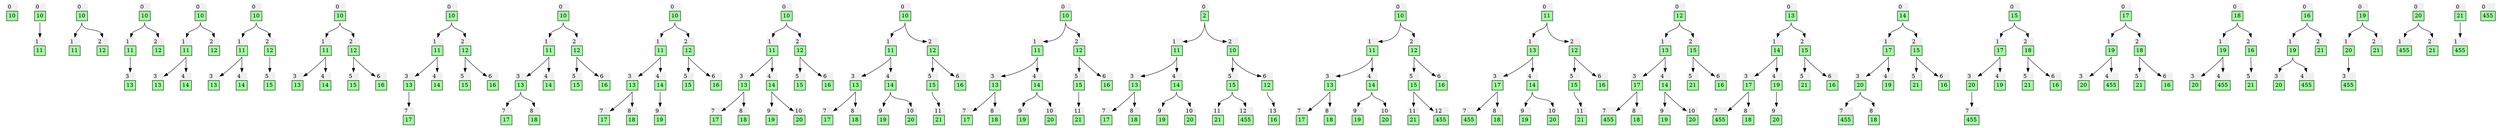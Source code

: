 digraph g
{ 
node [shape=none]
rankdir="TB"
edge[tailclip=false,arrowtail=dot];
node_0_0
[label=<
<TABLE BORDER="0" CELLBORDER="1" CELLSPACING="0" CELLPADDING="4" >
<TR> <TD CELLPADDING="3" BORDER="0"  ALIGN="LEFT" bgcolor="#f0f0f0" PORT="id">0</TD> </TR><TR>
<TD PORT="val" bgcolor="#a0FFa0">10</TD>
</TR></TABLE>>];
node_0_1
[label=<
<TABLE BORDER="0" CELLBORDER="1" CELLSPACING="0" CELLPADDING="4" >
<TR> <TD CELLPADDING="3" BORDER="0"  ALIGN="LEFT" bgcolor="#f0f0f0" PORT="id">0</TD> </TR><TR>
<TD PORT="val" bgcolor="#a0FFa0">10</TD>
</TR></TABLE>>];
node_0_1:s -> node_1_1:id ;
node_1_1
[label=<
<TABLE BORDER="0" CELLBORDER="1" CELLSPACING="0" CELLPADDING="4" >
<TR> <TD CELLPADDING="3" BORDER="0"  ALIGN="LEFT" bgcolor="#f0f0f0" PORT="id">1</TD> </TR><TR>
<TD PORT="val" bgcolor="#a0FFa0">11</TD>
</TR></TABLE>>];
node_0_2
[label=<
<TABLE BORDER="0" CELLBORDER="1" CELLSPACING="0" CELLPADDING="4" >
<TR> <TD CELLPADDING="3" BORDER="0"  ALIGN="LEFT" bgcolor="#f0f0f0" PORT="id">0</TD> </TR><TR>
<TD PORT="val" bgcolor="#a0FFa0">10</TD>
</TR></TABLE>>];
rank = same; node_1_2;node_2_2;
node_0_2:s -> node_1_2:id ;
node_0_2:s -> node_2_2:id ;
node_1_2
[label=<
<TABLE BORDER="0" CELLBORDER="1" CELLSPACING="0" CELLPADDING="4" >
<TR> <TD CELLPADDING="3" BORDER="0"  ALIGN="LEFT" bgcolor="#f0f0f0" PORT="id">1</TD> </TR><TR>
<TD PORT="val" bgcolor="#a0FFa0">11</TD>
</TR></TABLE>>];
node_2_2
[label=<
<TABLE BORDER="0" CELLBORDER="1" CELLSPACING="0" CELLPADDING="4" >
<TR> <TD CELLPADDING="3" BORDER="0"  ALIGN="LEFT" bgcolor="#f0f0f0" PORT="id">2</TD> </TR><TR>
<TD PORT="val" bgcolor="#a0FFa0">12</TD>
</TR></TABLE>>];
node_0_3
[label=<
<TABLE BORDER="0" CELLBORDER="1" CELLSPACING="0" CELLPADDING="4" >
<TR> <TD CELLPADDING="3" BORDER="0"  ALIGN="LEFT" bgcolor="#f0f0f0" PORT="id">0</TD> </TR><TR>
<TD PORT="val" bgcolor="#a0FFa0">10</TD>
</TR></TABLE>>];
rank = same; node_1_3;node_2_3;
node_0_3:s -> node_1_3:id ;
node_0_3:s -> node_2_3:id ;
node_1_3
[label=<
<TABLE BORDER="0" CELLBORDER="1" CELLSPACING="0" CELLPADDING="4" >
<TR> <TD CELLPADDING="3" BORDER="0"  ALIGN="LEFT" bgcolor="#f0f0f0" PORT="id">1</TD> </TR><TR>
<TD PORT="val" bgcolor="#a0FFa0">11</TD>
</TR></TABLE>>];
node_1_3:s -> node_3_3:id ;
node_3_3
[label=<
<TABLE BORDER="0" CELLBORDER="1" CELLSPACING="0" CELLPADDING="4" >
<TR> <TD CELLPADDING="3" BORDER="0"  ALIGN="LEFT" bgcolor="#f0f0f0" PORT="id">3</TD> </TR><TR>
<TD PORT="val" bgcolor="#a0FFa0">13</TD>
</TR></TABLE>>];
node_2_3
[label=<
<TABLE BORDER="0" CELLBORDER="1" CELLSPACING="0" CELLPADDING="4" >
<TR> <TD CELLPADDING="3" BORDER="0"  ALIGN="LEFT" bgcolor="#f0f0f0" PORT="id">2</TD> </TR><TR>
<TD PORT="val" bgcolor="#a0FFa0">12</TD>
</TR></TABLE>>];
node_0_4
[label=<
<TABLE BORDER="0" CELLBORDER="1" CELLSPACING="0" CELLPADDING="4" >
<TR> <TD CELLPADDING="3" BORDER="0"  ALIGN="LEFT" bgcolor="#f0f0f0" PORT="id">0</TD> </TR><TR>
<TD PORT="val" bgcolor="#a0FFa0">10</TD>
</TR></TABLE>>];
rank = same; node_1_4;node_2_4;
node_0_4:s -> node_1_4:id ;
node_0_4:s -> node_2_4:id ;
node_1_4
[label=<
<TABLE BORDER="0" CELLBORDER="1" CELLSPACING="0" CELLPADDING="4" >
<TR> <TD CELLPADDING="3" BORDER="0"  ALIGN="LEFT" bgcolor="#f0f0f0" PORT="id">1</TD> </TR><TR>
<TD PORT="val" bgcolor="#a0FFa0">11</TD>
</TR></TABLE>>];
rank = same; node_3_4;node_4_4;
node_1_4:s -> node_3_4:id ;
node_1_4:s -> node_4_4:id ;
node_3_4
[label=<
<TABLE BORDER="0" CELLBORDER="1" CELLSPACING="0" CELLPADDING="4" >
<TR> <TD CELLPADDING="3" BORDER="0"  ALIGN="LEFT" bgcolor="#f0f0f0" PORT="id">3</TD> </TR><TR>
<TD PORT="val" bgcolor="#a0FFa0">13</TD>
</TR></TABLE>>];
node_4_4
[label=<
<TABLE BORDER="0" CELLBORDER="1" CELLSPACING="0" CELLPADDING="4" >
<TR> <TD CELLPADDING="3" BORDER="0"  ALIGN="LEFT" bgcolor="#f0f0f0" PORT="id">4</TD> </TR><TR>
<TD PORT="val" bgcolor="#a0FFa0">14</TD>
</TR></TABLE>>];
node_2_4
[label=<
<TABLE BORDER="0" CELLBORDER="1" CELLSPACING="0" CELLPADDING="4" >
<TR> <TD CELLPADDING="3" BORDER="0"  ALIGN="LEFT" bgcolor="#f0f0f0" PORT="id">2</TD> </TR><TR>
<TD PORT="val" bgcolor="#a0FFa0">12</TD>
</TR></TABLE>>];
node_0_5
[label=<
<TABLE BORDER="0" CELLBORDER="1" CELLSPACING="0" CELLPADDING="4" >
<TR> <TD CELLPADDING="3" BORDER="0"  ALIGN="LEFT" bgcolor="#f0f0f0" PORT="id">0</TD> </TR><TR>
<TD PORT="val" bgcolor="#a0FFa0">10</TD>
</TR></TABLE>>];
rank = same; node_1_5;node_2_5;
node_0_5:s -> node_1_5:id ;
node_0_5:s -> node_2_5:id ;
node_1_5
[label=<
<TABLE BORDER="0" CELLBORDER="1" CELLSPACING="0" CELLPADDING="4" >
<TR> <TD CELLPADDING="3" BORDER="0"  ALIGN="LEFT" bgcolor="#f0f0f0" PORT="id">1</TD> </TR><TR>
<TD PORT="val" bgcolor="#a0FFa0">11</TD>
</TR></TABLE>>];
rank = same; node_3_5;node_4_5;
node_1_5:s -> node_3_5:id ;
node_1_5:s -> node_4_5:id ;
node_3_5
[label=<
<TABLE BORDER="0" CELLBORDER="1" CELLSPACING="0" CELLPADDING="4" >
<TR> <TD CELLPADDING="3" BORDER="0"  ALIGN="LEFT" bgcolor="#f0f0f0" PORT="id">3</TD> </TR><TR>
<TD PORT="val" bgcolor="#a0FFa0">13</TD>
</TR></TABLE>>];
node_4_5
[label=<
<TABLE BORDER="0" CELLBORDER="1" CELLSPACING="0" CELLPADDING="4" >
<TR> <TD CELLPADDING="3" BORDER="0"  ALIGN="LEFT" bgcolor="#f0f0f0" PORT="id">4</TD> </TR><TR>
<TD PORT="val" bgcolor="#a0FFa0">14</TD>
</TR></TABLE>>];
node_2_5
[label=<
<TABLE BORDER="0" CELLBORDER="1" CELLSPACING="0" CELLPADDING="4" >
<TR> <TD CELLPADDING="3" BORDER="0"  ALIGN="LEFT" bgcolor="#f0f0f0" PORT="id">2</TD> </TR><TR>
<TD PORT="val" bgcolor="#a0FFa0">12</TD>
</TR></TABLE>>];
node_2_5:s -> node_5_5:id ;
node_5_5
[label=<
<TABLE BORDER="0" CELLBORDER="1" CELLSPACING="0" CELLPADDING="4" >
<TR> <TD CELLPADDING="3" BORDER="0"  ALIGN="LEFT" bgcolor="#f0f0f0" PORT="id">5</TD> </TR><TR>
<TD PORT="val" bgcolor="#a0FFa0">15</TD>
</TR></TABLE>>];
node_0_6
[label=<
<TABLE BORDER="0" CELLBORDER="1" CELLSPACING="0" CELLPADDING="4" >
<TR> <TD CELLPADDING="3" BORDER="0"  ALIGN="LEFT" bgcolor="#f0f0f0" PORT="id">0</TD> </TR><TR>
<TD PORT="val" bgcolor="#a0FFa0">10</TD>
</TR></TABLE>>];
rank = same; node_1_6;node_2_6;
node_0_6:s -> node_1_6:id ;
node_0_6:s -> node_2_6:id ;
node_1_6
[label=<
<TABLE BORDER="0" CELLBORDER="1" CELLSPACING="0" CELLPADDING="4" >
<TR> <TD CELLPADDING="3" BORDER="0"  ALIGN="LEFT" bgcolor="#f0f0f0" PORT="id">1</TD> </TR><TR>
<TD PORT="val" bgcolor="#a0FFa0">11</TD>
</TR></TABLE>>];
rank = same; node_3_6;node_4_6;
node_1_6:s -> node_3_6:id ;
node_1_6:s -> node_4_6:id ;
node_3_6
[label=<
<TABLE BORDER="0" CELLBORDER="1" CELLSPACING="0" CELLPADDING="4" >
<TR> <TD CELLPADDING="3" BORDER="0"  ALIGN="LEFT" bgcolor="#f0f0f0" PORT="id">3</TD> </TR><TR>
<TD PORT="val" bgcolor="#a0FFa0">13</TD>
</TR></TABLE>>];
node_4_6
[label=<
<TABLE BORDER="0" CELLBORDER="1" CELLSPACING="0" CELLPADDING="4" >
<TR> <TD CELLPADDING="3" BORDER="0"  ALIGN="LEFT" bgcolor="#f0f0f0" PORT="id">4</TD> </TR><TR>
<TD PORT="val" bgcolor="#a0FFa0">14</TD>
</TR></TABLE>>];
node_2_6
[label=<
<TABLE BORDER="0" CELLBORDER="1" CELLSPACING="0" CELLPADDING="4" >
<TR> <TD CELLPADDING="3" BORDER="0"  ALIGN="LEFT" bgcolor="#f0f0f0" PORT="id">2</TD> </TR><TR>
<TD PORT="val" bgcolor="#a0FFa0">12</TD>
</TR></TABLE>>];
rank = same; node_5_6;node_6_6;
node_2_6:s -> node_5_6:id ;
node_2_6:s -> node_6_6:id ;
node_5_6
[label=<
<TABLE BORDER="0" CELLBORDER="1" CELLSPACING="0" CELLPADDING="4" >
<TR> <TD CELLPADDING="3" BORDER="0"  ALIGN="LEFT" bgcolor="#f0f0f0" PORT="id">5</TD> </TR><TR>
<TD PORT="val" bgcolor="#a0FFa0">15</TD>
</TR></TABLE>>];
node_6_6
[label=<
<TABLE BORDER="0" CELLBORDER="1" CELLSPACING="0" CELLPADDING="4" >
<TR> <TD CELLPADDING="3" BORDER="0"  ALIGN="LEFT" bgcolor="#f0f0f0" PORT="id">6</TD> </TR><TR>
<TD PORT="val" bgcolor="#a0FFa0">16</TD>
</TR></TABLE>>];
node_0_7
[label=<
<TABLE BORDER="0" CELLBORDER="1" CELLSPACING="0" CELLPADDING="4" >
<TR> <TD CELLPADDING="3" BORDER="0"  ALIGN="LEFT" bgcolor="#f0f0f0" PORT="id">0</TD> </TR><TR>
<TD PORT="val" bgcolor="#a0FFa0">10</TD>
</TR></TABLE>>];
rank = same; node_1_7;node_2_7;
node_0_7:s -> node_1_7:id ;
node_0_7:s -> node_2_7:id ;
node_1_7
[label=<
<TABLE BORDER="0" CELLBORDER="1" CELLSPACING="0" CELLPADDING="4" >
<TR> <TD CELLPADDING="3" BORDER="0"  ALIGN="LEFT" bgcolor="#f0f0f0" PORT="id">1</TD> </TR><TR>
<TD PORT="val" bgcolor="#a0FFa0">11</TD>
</TR></TABLE>>];
rank = same; node_3_7;node_4_7;
node_1_7:s -> node_3_7:id ;
node_1_7:s -> node_4_7:id ;
node_3_7
[label=<
<TABLE BORDER="0" CELLBORDER="1" CELLSPACING="0" CELLPADDING="4" >
<TR> <TD CELLPADDING="3" BORDER="0"  ALIGN="LEFT" bgcolor="#f0f0f0" PORT="id">3</TD> </TR><TR>
<TD PORT="val" bgcolor="#a0FFa0">13</TD>
</TR></TABLE>>];
node_3_7:s -> node_7_7:id ;
node_7_7
[label=<
<TABLE BORDER="0" CELLBORDER="1" CELLSPACING="0" CELLPADDING="4" >
<TR> <TD CELLPADDING="3" BORDER="0"  ALIGN="LEFT" bgcolor="#f0f0f0" PORT="id">7</TD> </TR><TR>
<TD PORT="val" bgcolor="#a0FFa0">17</TD>
</TR></TABLE>>];
node_4_7
[label=<
<TABLE BORDER="0" CELLBORDER="1" CELLSPACING="0" CELLPADDING="4" >
<TR> <TD CELLPADDING="3" BORDER="0"  ALIGN="LEFT" bgcolor="#f0f0f0" PORT="id">4</TD> </TR><TR>
<TD PORT="val" bgcolor="#a0FFa0">14</TD>
</TR></TABLE>>];
node_2_7
[label=<
<TABLE BORDER="0" CELLBORDER="1" CELLSPACING="0" CELLPADDING="4" >
<TR> <TD CELLPADDING="3" BORDER="0"  ALIGN="LEFT" bgcolor="#f0f0f0" PORT="id">2</TD> </TR><TR>
<TD PORT="val" bgcolor="#a0FFa0">12</TD>
</TR></TABLE>>];
rank = same; node_5_7;node_6_7;
node_2_7:s -> node_5_7:id ;
node_2_7:s -> node_6_7:id ;
node_5_7
[label=<
<TABLE BORDER="0" CELLBORDER="1" CELLSPACING="0" CELLPADDING="4" >
<TR> <TD CELLPADDING="3" BORDER="0"  ALIGN="LEFT" bgcolor="#f0f0f0" PORT="id">5</TD> </TR><TR>
<TD PORT="val" bgcolor="#a0FFa0">15</TD>
</TR></TABLE>>];
node_6_7
[label=<
<TABLE BORDER="0" CELLBORDER="1" CELLSPACING="0" CELLPADDING="4" >
<TR> <TD CELLPADDING="3" BORDER="0"  ALIGN="LEFT" bgcolor="#f0f0f0" PORT="id">6</TD> </TR><TR>
<TD PORT="val" bgcolor="#a0FFa0">16</TD>
</TR></TABLE>>];
node_0_8
[label=<
<TABLE BORDER="0" CELLBORDER="1" CELLSPACING="0" CELLPADDING="4" >
<TR> <TD CELLPADDING="3" BORDER="0"  ALIGN="LEFT" bgcolor="#f0f0f0" PORT="id">0</TD> </TR><TR>
<TD PORT="val" bgcolor="#a0FFa0">10</TD>
</TR></TABLE>>];
rank = same; node_1_8;node_2_8;
node_0_8:s -> node_1_8:id ;
node_0_8:s -> node_2_8:id ;
node_1_8
[label=<
<TABLE BORDER="0" CELLBORDER="1" CELLSPACING="0" CELLPADDING="4" >
<TR> <TD CELLPADDING="3" BORDER="0"  ALIGN="LEFT" bgcolor="#f0f0f0" PORT="id">1</TD> </TR><TR>
<TD PORT="val" bgcolor="#a0FFa0">11</TD>
</TR></TABLE>>];
rank = same; node_3_8;node_4_8;
node_1_8:s -> node_3_8:id ;
node_1_8:s -> node_4_8:id ;
node_3_8
[label=<
<TABLE BORDER="0" CELLBORDER="1" CELLSPACING="0" CELLPADDING="4" >
<TR> <TD CELLPADDING="3" BORDER="0"  ALIGN="LEFT" bgcolor="#f0f0f0" PORT="id">3</TD> </TR><TR>
<TD PORT="val" bgcolor="#a0FFa0">13</TD>
</TR></TABLE>>];
rank = same; node_7_8;node_8_8;
node_3_8:s -> node_7_8:id ;
node_3_8:s -> node_8_8:id ;
node_7_8
[label=<
<TABLE BORDER="0" CELLBORDER="1" CELLSPACING="0" CELLPADDING="4" >
<TR> <TD CELLPADDING="3" BORDER="0"  ALIGN="LEFT" bgcolor="#f0f0f0" PORT="id">7</TD> </TR><TR>
<TD PORT="val" bgcolor="#a0FFa0">17</TD>
</TR></TABLE>>];
node_8_8
[label=<
<TABLE BORDER="0" CELLBORDER="1" CELLSPACING="0" CELLPADDING="4" >
<TR> <TD CELLPADDING="3" BORDER="0"  ALIGN="LEFT" bgcolor="#f0f0f0" PORT="id">8</TD> </TR><TR>
<TD PORT="val" bgcolor="#a0FFa0">18</TD>
</TR></TABLE>>];
node_4_8
[label=<
<TABLE BORDER="0" CELLBORDER="1" CELLSPACING="0" CELLPADDING="4" >
<TR> <TD CELLPADDING="3" BORDER="0"  ALIGN="LEFT" bgcolor="#f0f0f0" PORT="id">4</TD> </TR><TR>
<TD PORT="val" bgcolor="#a0FFa0">14</TD>
</TR></TABLE>>];
node_2_8
[label=<
<TABLE BORDER="0" CELLBORDER="1" CELLSPACING="0" CELLPADDING="4" >
<TR> <TD CELLPADDING="3" BORDER="0"  ALIGN="LEFT" bgcolor="#f0f0f0" PORT="id">2</TD> </TR><TR>
<TD PORT="val" bgcolor="#a0FFa0">12</TD>
</TR></TABLE>>];
rank = same; node_5_8;node_6_8;
node_2_8:s -> node_5_8:id ;
node_2_8:s -> node_6_8:id ;
node_5_8
[label=<
<TABLE BORDER="0" CELLBORDER="1" CELLSPACING="0" CELLPADDING="4" >
<TR> <TD CELLPADDING="3" BORDER="0"  ALIGN="LEFT" bgcolor="#f0f0f0" PORT="id">5</TD> </TR><TR>
<TD PORT="val" bgcolor="#a0FFa0">15</TD>
</TR></TABLE>>];
node_6_8
[label=<
<TABLE BORDER="0" CELLBORDER="1" CELLSPACING="0" CELLPADDING="4" >
<TR> <TD CELLPADDING="3" BORDER="0"  ALIGN="LEFT" bgcolor="#f0f0f0" PORT="id">6</TD> </TR><TR>
<TD PORT="val" bgcolor="#a0FFa0">16</TD>
</TR></TABLE>>];
node_0_9
[label=<
<TABLE BORDER="0" CELLBORDER="1" CELLSPACING="0" CELLPADDING="4" >
<TR> <TD CELLPADDING="3" BORDER="0"  ALIGN="LEFT" bgcolor="#f0f0f0" PORT="id">0</TD> </TR><TR>
<TD PORT="val" bgcolor="#a0FFa0">10</TD>
</TR></TABLE>>];
rank = same; node_1_9;node_2_9;
node_0_9:s -> node_1_9:id ;
node_0_9:s -> node_2_9:id ;
node_1_9
[label=<
<TABLE BORDER="0" CELLBORDER="1" CELLSPACING="0" CELLPADDING="4" >
<TR> <TD CELLPADDING="3" BORDER="0"  ALIGN="LEFT" bgcolor="#f0f0f0" PORT="id">1</TD> </TR><TR>
<TD PORT="val" bgcolor="#a0FFa0">11</TD>
</TR></TABLE>>];
rank = same; node_3_9;node_4_9;
node_1_9:s -> node_3_9:id ;
node_1_9:s -> node_4_9:id ;
node_3_9
[label=<
<TABLE BORDER="0" CELLBORDER="1" CELLSPACING="0" CELLPADDING="4" >
<TR> <TD CELLPADDING="3" BORDER="0"  ALIGN="LEFT" bgcolor="#f0f0f0" PORT="id">3</TD> </TR><TR>
<TD PORT="val" bgcolor="#a0FFa0">13</TD>
</TR></TABLE>>];
rank = same; node_7_9;node_8_9;
node_3_9:s -> node_7_9:id ;
node_3_9:s -> node_8_9:id ;
node_7_9
[label=<
<TABLE BORDER="0" CELLBORDER="1" CELLSPACING="0" CELLPADDING="4" >
<TR> <TD CELLPADDING="3" BORDER="0"  ALIGN="LEFT" bgcolor="#f0f0f0" PORT="id">7</TD> </TR><TR>
<TD PORT="val" bgcolor="#a0FFa0">17</TD>
</TR></TABLE>>];
node_8_9
[label=<
<TABLE BORDER="0" CELLBORDER="1" CELLSPACING="0" CELLPADDING="4" >
<TR> <TD CELLPADDING="3" BORDER="0"  ALIGN="LEFT" bgcolor="#f0f0f0" PORT="id">8</TD> </TR><TR>
<TD PORT="val" bgcolor="#a0FFa0">18</TD>
</TR></TABLE>>];
node_4_9
[label=<
<TABLE BORDER="0" CELLBORDER="1" CELLSPACING="0" CELLPADDING="4" >
<TR> <TD CELLPADDING="3" BORDER="0"  ALIGN="LEFT" bgcolor="#f0f0f0" PORT="id">4</TD> </TR><TR>
<TD PORT="val" bgcolor="#a0FFa0">14</TD>
</TR></TABLE>>];
node_4_9:s -> node_9_9:id ;
node_9_9
[label=<
<TABLE BORDER="0" CELLBORDER="1" CELLSPACING="0" CELLPADDING="4" >
<TR> <TD CELLPADDING="3" BORDER="0"  ALIGN="LEFT" bgcolor="#f0f0f0" PORT="id">9</TD> </TR><TR>
<TD PORT="val" bgcolor="#a0FFa0">19</TD>
</TR></TABLE>>];
node_2_9
[label=<
<TABLE BORDER="0" CELLBORDER="1" CELLSPACING="0" CELLPADDING="4" >
<TR> <TD CELLPADDING="3" BORDER="0"  ALIGN="LEFT" bgcolor="#f0f0f0" PORT="id">2</TD> </TR><TR>
<TD PORT="val" bgcolor="#a0FFa0">12</TD>
</TR></TABLE>>];
rank = same; node_5_9;node_6_9;
node_2_9:s -> node_5_9:id ;
node_2_9:s -> node_6_9:id ;
node_5_9
[label=<
<TABLE BORDER="0" CELLBORDER="1" CELLSPACING="0" CELLPADDING="4" >
<TR> <TD CELLPADDING="3" BORDER="0"  ALIGN="LEFT" bgcolor="#f0f0f0" PORT="id">5</TD> </TR><TR>
<TD PORT="val" bgcolor="#a0FFa0">15</TD>
</TR></TABLE>>];
node_6_9
[label=<
<TABLE BORDER="0" CELLBORDER="1" CELLSPACING="0" CELLPADDING="4" >
<TR> <TD CELLPADDING="3" BORDER="0"  ALIGN="LEFT" bgcolor="#f0f0f0" PORT="id">6</TD> </TR><TR>
<TD PORT="val" bgcolor="#a0FFa0">16</TD>
</TR></TABLE>>];
node_0_10
[label=<
<TABLE BORDER="0" CELLBORDER="1" CELLSPACING="0" CELLPADDING="4" >
<TR> <TD CELLPADDING="3" BORDER="0"  ALIGN="LEFT" bgcolor="#f0f0f0" PORT="id">0</TD> </TR><TR>
<TD PORT="val" bgcolor="#a0FFa0">10</TD>
</TR></TABLE>>];
rank = same; node_1_10;node_2_10;
node_0_10:s -> node_1_10:id ;
node_0_10:s -> node_2_10:id ;
node_1_10
[label=<
<TABLE BORDER="0" CELLBORDER="1" CELLSPACING="0" CELLPADDING="4" >
<TR> <TD CELLPADDING="3" BORDER="0"  ALIGN="LEFT" bgcolor="#f0f0f0" PORT="id">1</TD> </TR><TR>
<TD PORT="val" bgcolor="#a0FFa0">11</TD>
</TR></TABLE>>];
rank = same; node_3_10;node_4_10;
node_1_10:s -> node_3_10:id ;
node_1_10:s -> node_4_10:id ;
node_3_10
[label=<
<TABLE BORDER="0" CELLBORDER="1" CELLSPACING="0" CELLPADDING="4" >
<TR> <TD CELLPADDING="3" BORDER="0"  ALIGN="LEFT" bgcolor="#f0f0f0" PORT="id">3</TD> </TR><TR>
<TD PORT="val" bgcolor="#a0FFa0">13</TD>
</TR></TABLE>>];
rank = same; node_7_10;node_8_10;
node_3_10:s -> node_7_10:id ;
node_3_10:s -> node_8_10:id ;
node_7_10
[label=<
<TABLE BORDER="0" CELLBORDER="1" CELLSPACING="0" CELLPADDING="4" >
<TR> <TD CELLPADDING="3" BORDER="0"  ALIGN="LEFT" bgcolor="#f0f0f0" PORT="id">7</TD> </TR><TR>
<TD PORT="val" bgcolor="#a0FFa0">17</TD>
</TR></TABLE>>];
node_8_10
[label=<
<TABLE BORDER="0" CELLBORDER="1" CELLSPACING="0" CELLPADDING="4" >
<TR> <TD CELLPADDING="3" BORDER="0"  ALIGN="LEFT" bgcolor="#f0f0f0" PORT="id">8</TD> </TR><TR>
<TD PORT="val" bgcolor="#a0FFa0">18</TD>
</TR></TABLE>>];
node_4_10
[label=<
<TABLE BORDER="0" CELLBORDER="1" CELLSPACING="0" CELLPADDING="4" >
<TR> <TD CELLPADDING="3" BORDER="0"  ALIGN="LEFT" bgcolor="#f0f0f0" PORT="id">4</TD> </TR><TR>
<TD PORT="val" bgcolor="#a0FFa0">14</TD>
</TR></TABLE>>];
rank = same; node_9_10;node_10_10;
node_4_10:s -> node_9_10:id ;
node_4_10:s -> node_10_10:id ;
node_9_10
[label=<
<TABLE BORDER="0" CELLBORDER="1" CELLSPACING="0" CELLPADDING="4" >
<TR> <TD CELLPADDING="3" BORDER="0"  ALIGN="LEFT" bgcolor="#f0f0f0" PORT="id">9</TD> </TR><TR>
<TD PORT="val" bgcolor="#a0FFa0">19</TD>
</TR></TABLE>>];
node_10_10
[label=<
<TABLE BORDER="0" CELLBORDER="1" CELLSPACING="0" CELLPADDING="4" >
<TR> <TD CELLPADDING="3" BORDER="0"  ALIGN="LEFT" bgcolor="#f0f0f0" PORT="id">10</TD> </TR><TR>
<TD PORT="val" bgcolor="#a0FFa0">20</TD>
</TR></TABLE>>];
node_2_10
[label=<
<TABLE BORDER="0" CELLBORDER="1" CELLSPACING="0" CELLPADDING="4" >
<TR> <TD CELLPADDING="3" BORDER="0"  ALIGN="LEFT" bgcolor="#f0f0f0" PORT="id">2</TD> </TR><TR>
<TD PORT="val" bgcolor="#a0FFa0">12</TD>
</TR></TABLE>>];
rank = same; node_5_10;node_6_10;
node_2_10:s -> node_5_10:id ;
node_2_10:s -> node_6_10:id ;
node_5_10
[label=<
<TABLE BORDER="0" CELLBORDER="1" CELLSPACING="0" CELLPADDING="4" >
<TR> <TD CELLPADDING="3" BORDER="0"  ALIGN="LEFT" bgcolor="#f0f0f0" PORT="id">5</TD> </TR><TR>
<TD PORT="val" bgcolor="#a0FFa0">15</TD>
</TR></TABLE>>];
node_6_10
[label=<
<TABLE BORDER="0" CELLBORDER="1" CELLSPACING="0" CELLPADDING="4" >
<TR> <TD CELLPADDING="3" BORDER="0"  ALIGN="LEFT" bgcolor="#f0f0f0" PORT="id">6</TD> </TR><TR>
<TD PORT="val" bgcolor="#a0FFa0">16</TD>
</TR></TABLE>>];
node_0_11
[label=<
<TABLE BORDER="0" CELLBORDER="1" CELLSPACING="0" CELLPADDING="4" >
<TR> <TD CELLPADDING="3" BORDER="0"  ALIGN="LEFT" bgcolor="#f0f0f0" PORT="id">0</TD> </TR><TR>
<TD PORT="val" bgcolor="#a0FFa0">10</TD>
</TR></TABLE>>];
rank = same; node_1_11;node_2_11;
node_0_11:s -> node_1_11:id ;
node_0_11:s -> node_2_11:id ;
node_1_11
[label=<
<TABLE BORDER="0" CELLBORDER="1" CELLSPACING="0" CELLPADDING="4" >
<TR> <TD CELLPADDING="3" BORDER="0"  ALIGN="LEFT" bgcolor="#f0f0f0" PORT="id">1</TD> </TR><TR>
<TD PORT="val" bgcolor="#a0FFa0">11</TD>
</TR></TABLE>>];
rank = same; node_3_11;node_4_11;
node_1_11:s -> node_3_11:id ;
node_1_11:s -> node_4_11:id ;
node_3_11
[label=<
<TABLE BORDER="0" CELLBORDER="1" CELLSPACING="0" CELLPADDING="4" >
<TR> <TD CELLPADDING="3" BORDER="0"  ALIGN="LEFT" bgcolor="#f0f0f0" PORT="id">3</TD> </TR><TR>
<TD PORT="val" bgcolor="#a0FFa0">13</TD>
</TR></TABLE>>];
rank = same; node_7_11;node_8_11;
node_3_11:s -> node_7_11:id ;
node_3_11:s -> node_8_11:id ;
node_7_11
[label=<
<TABLE BORDER="0" CELLBORDER="1" CELLSPACING="0" CELLPADDING="4" >
<TR> <TD CELLPADDING="3" BORDER="0"  ALIGN="LEFT" bgcolor="#f0f0f0" PORT="id">7</TD> </TR><TR>
<TD PORT="val" bgcolor="#a0FFa0">17</TD>
</TR></TABLE>>];
node_8_11
[label=<
<TABLE BORDER="0" CELLBORDER="1" CELLSPACING="0" CELLPADDING="4" >
<TR> <TD CELLPADDING="3" BORDER="0"  ALIGN="LEFT" bgcolor="#f0f0f0" PORT="id">8</TD> </TR><TR>
<TD PORT="val" bgcolor="#a0FFa0">18</TD>
</TR></TABLE>>];
node_4_11
[label=<
<TABLE BORDER="0" CELLBORDER="1" CELLSPACING="0" CELLPADDING="4" >
<TR> <TD CELLPADDING="3" BORDER="0"  ALIGN="LEFT" bgcolor="#f0f0f0" PORT="id">4</TD> </TR><TR>
<TD PORT="val" bgcolor="#a0FFa0">14</TD>
</TR></TABLE>>];
rank = same; node_9_11;node_10_11;
node_4_11:s -> node_9_11:id ;
node_4_11:s -> node_10_11:id ;
node_9_11
[label=<
<TABLE BORDER="0" CELLBORDER="1" CELLSPACING="0" CELLPADDING="4" >
<TR> <TD CELLPADDING="3" BORDER="0"  ALIGN="LEFT" bgcolor="#f0f0f0" PORT="id">9</TD> </TR><TR>
<TD PORT="val" bgcolor="#a0FFa0">19</TD>
</TR></TABLE>>];
node_10_11
[label=<
<TABLE BORDER="0" CELLBORDER="1" CELLSPACING="0" CELLPADDING="4" >
<TR> <TD CELLPADDING="3" BORDER="0"  ALIGN="LEFT" bgcolor="#f0f0f0" PORT="id">10</TD> </TR><TR>
<TD PORT="val" bgcolor="#a0FFa0">20</TD>
</TR></TABLE>>];
node_2_11
[label=<
<TABLE BORDER="0" CELLBORDER="1" CELLSPACING="0" CELLPADDING="4" >
<TR> <TD CELLPADDING="3" BORDER="0"  ALIGN="LEFT" bgcolor="#f0f0f0" PORT="id">2</TD> </TR><TR>
<TD PORT="val" bgcolor="#a0FFa0">12</TD>
</TR></TABLE>>];
rank = same; node_5_11;node_6_11;
node_2_11:s -> node_5_11:id ;
node_2_11:s -> node_6_11:id ;
node_5_11
[label=<
<TABLE BORDER="0" CELLBORDER="1" CELLSPACING="0" CELLPADDING="4" >
<TR> <TD CELLPADDING="3" BORDER="0"  ALIGN="LEFT" bgcolor="#f0f0f0" PORT="id">5</TD> </TR><TR>
<TD PORT="val" bgcolor="#a0FFa0">15</TD>
</TR></TABLE>>];
node_5_11:s -> node_11_11:id ;
node_11_11
[label=<
<TABLE BORDER="0" CELLBORDER="1" CELLSPACING="0" CELLPADDING="4" >
<TR> <TD CELLPADDING="3" BORDER="0"  ALIGN="LEFT" bgcolor="#f0f0f0" PORT="id">11</TD> </TR><TR>
<TD PORT="val" bgcolor="#a0FFa0">21</TD>
</TR></TABLE>>];
node_6_11
[label=<
<TABLE BORDER="0" CELLBORDER="1" CELLSPACING="0" CELLPADDING="4" >
<TR> <TD CELLPADDING="3" BORDER="0"  ALIGN="LEFT" bgcolor="#f0f0f0" PORT="id">6</TD> </TR><TR>
<TD PORT="val" bgcolor="#a0FFa0">16</TD>
</TR></TABLE>>];
node_0_12
[label=<
<TABLE BORDER="0" CELLBORDER="1" CELLSPACING="0" CELLPADDING="4" >
<TR> <TD CELLPADDING="3" BORDER="0"  ALIGN="LEFT" bgcolor="#f0f0f0" PORT="id">0</TD> </TR><TR>
<TD PORT="val" bgcolor="#a0FFa0">10</TD>
</TR></TABLE>>];
rank = same; node_1_12;node_2_12;
node_0_12:s -> node_1_12:id ;
node_0_12:s -> node_2_12:id ;
node_1_12
[label=<
<TABLE BORDER="0" CELLBORDER="1" CELLSPACING="0" CELLPADDING="4" >
<TR> <TD CELLPADDING="3" BORDER="0"  ALIGN="LEFT" bgcolor="#f0f0f0" PORT="id">1</TD> </TR><TR>
<TD PORT="val" bgcolor="#a0FFa0">11</TD>
</TR></TABLE>>];
rank = same; node_3_12;node_4_12;
node_1_12:s -> node_3_12:id ;
node_1_12:s -> node_4_12:id ;
node_3_12
[label=<
<TABLE BORDER="0" CELLBORDER="1" CELLSPACING="0" CELLPADDING="4" >
<TR> <TD CELLPADDING="3" BORDER="0"  ALIGN="LEFT" bgcolor="#f0f0f0" PORT="id">3</TD> </TR><TR>
<TD PORT="val" bgcolor="#a0FFa0">13</TD>
</TR></TABLE>>];
rank = same; node_7_12;node_8_12;
node_3_12:s -> node_7_12:id ;
node_3_12:s -> node_8_12:id ;
node_7_12
[label=<
<TABLE BORDER="0" CELLBORDER="1" CELLSPACING="0" CELLPADDING="4" >
<TR> <TD CELLPADDING="3" BORDER="0"  ALIGN="LEFT" bgcolor="#f0f0f0" PORT="id">7</TD> </TR><TR>
<TD PORT="val" bgcolor="#a0FFa0">17</TD>
</TR></TABLE>>];
node_8_12
[label=<
<TABLE BORDER="0" CELLBORDER="1" CELLSPACING="0" CELLPADDING="4" >
<TR> <TD CELLPADDING="3" BORDER="0"  ALIGN="LEFT" bgcolor="#f0f0f0" PORT="id">8</TD> </TR><TR>
<TD PORT="val" bgcolor="#a0FFa0">18</TD>
</TR></TABLE>>];
node_4_12
[label=<
<TABLE BORDER="0" CELLBORDER="1" CELLSPACING="0" CELLPADDING="4" >
<TR> <TD CELLPADDING="3" BORDER="0"  ALIGN="LEFT" bgcolor="#f0f0f0" PORT="id">4</TD> </TR><TR>
<TD PORT="val" bgcolor="#a0FFa0">14</TD>
</TR></TABLE>>];
rank = same; node_9_12;node_10_12;
node_4_12:s -> node_9_12:id ;
node_4_12:s -> node_10_12:id ;
node_9_12
[label=<
<TABLE BORDER="0" CELLBORDER="1" CELLSPACING="0" CELLPADDING="4" >
<TR> <TD CELLPADDING="3" BORDER="0"  ALIGN="LEFT" bgcolor="#f0f0f0" PORT="id">9</TD> </TR><TR>
<TD PORT="val" bgcolor="#a0FFa0">19</TD>
</TR></TABLE>>];
node_10_12
[label=<
<TABLE BORDER="0" CELLBORDER="1" CELLSPACING="0" CELLPADDING="4" >
<TR> <TD CELLPADDING="3" BORDER="0"  ALIGN="LEFT" bgcolor="#f0f0f0" PORT="id">10</TD> </TR><TR>
<TD PORT="val" bgcolor="#a0FFa0">20</TD>
</TR></TABLE>>];
node_2_12
[label=<
<TABLE BORDER="0" CELLBORDER="1" CELLSPACING="0" CELLPADDING="4" >
<TR> <TD CELLPADDING="3" BORDER="0"  ALIGN="LEFT" bgcolor="#f0f0f0" PORT="id">2</TD> </TR><TR>
<TD PORT="val" bgcolor="#a0FFa0">12</TD>
</TR></TABLE>>];
rank = same; node_5_12;node_6_12;
node_2_12:s -> node_5_12:id ;
node_2_12:s -> node_6_12:id ;
node_5_12
[label=<
<TABLE BORDER="0" CELLBORDER="1" CELLSPACING="0" CELLPADDING="4" >
<TR> <TD CELLPADDING="3" BORDER="0"  ALIGN="LEFT" bgcolor="#f0f0f0" PORT="id">5</TD> </TR><TR>
<TD PORT="val" bgcolor="#a0FFa0">15</TD>
</TR></TABLE>>];
node_5_12:s -> node_11_12:id ;
node_11_12
[label=<
<TABLE BORDER="0" CELLBORDER="1" CELLSPACING="0" CELLPADDING="4" >
<TR> <TD CELLPADDING="3" BORDER="0"  ALIGN="LEFT" bgcolor="#f0f0f0" PORT="id">11</TD> </TR><TR>
<TD PORT="val" bgcolor="#a0FFa0">21</TD>
</TR></TABLE>>];
node_6_12
[label=<
<TABLE BORDER="0" CELLBORDER="1" CELLSPACING="0" CELLPADDING="4" >
<TR> <TD CELLPADDING="3" BORDER="0"  ALIGN="LEFT" bgcolor="#f0f0f0" PORT="id">6</TD> </TR><TR>
<TD PORT="val" bgcolor="#a0FFa0">16</TD>
</TR></TABLE>>];
node_0_13
[label=<
<TABLE BORDER="0" CELLBORDER="1" CELLSPACING="0" CELLPADDING="4" >
<TR> <TD CELLPADDING="3" BORDER="0"  ALIGN="LEFT" bgcolor="#f0f0f0" PORT="id">0</TD> </TR><TR>
<TD PORT="val" bgcolor="#a0FFa0">2</TD>
</TR></TABLE>>];
rank = same; node_1_13;node_2_13;
node_0_13:s -> node_1_13:id ;
node_0_13:s -> node_2_13:id ;
node_1_13
[label=<
<TABLE BORDER="0" CELLBORDER="1" CELLSPACING="0" CELLPADDING="4" >
<TR> <TD CELLPADDING="3" BORDER="0"  ALIGN="LEFT" bgcolor="#f0f0f0" PORT="id">1</TD> </TR><TR>
<TD PORT="val" bgcolor="#a0FFa0">11</TD>
</TR></TABLE>>];
rank = same; node_3_13;node_4_13;
node_1_13:s -> node_3_13:id ;
node_1_13:s -> node_4_13:id ;
node_3_13
[label=<
<TABLE BORDER="0" CELLBORDER="1" CELLSPACING="0" CELLPADDING="4" >
<TR> <TD CELLPADDING="3" BORDER="0"  ALIGN="LEFT" bgcolor="#f0f0f0" PORT="id">3</TD> </TR><TR>
<TD PORT="val" bgcolor="#a0FFa0">13</TD>
</TR></TABLE>>];
rank = same; node_7_13;node_8_13;
node_3_13:s -> node_7_13:id ;
node_3_13:s -> node_8_13:id ;
node_7_13
[label=<
<TABLE BORDER="0" CELLBORDER="1" CELLSPACING="0" CELLPADDING="4" >
<TR> <TD CELLPADDING="3" BORDER="0"  ALIGN="LEFT" bgcolor="#f0f0f0" PORT="id">7</TD> </TR><TR>
<TD PORT="val" bgcolor="#a0FFa0">17</TD>
</TR></TABLE>>];
node_8_13
[label=<
<TABLE BORDER="0" CELLBORDER="1" CELLSPACING="0" CELLPADDING="4" >
<TR> <TD CELLPADDING="3" BORDER="0"  ALIGN="LEFT" bgcolor="#f0f0f0" PORT="id">8</TD> </TR><TR>
<TD PORT="val" bgcolor="#a0FFa0">18</TD>
</TR></TABLE>>];
node_4_13
[label=<
<TABLE BORDER="0" CELLBORDER="1" CELLSPACING="0" CELLPADDING="4" >
<TR> <TD CELLPADDING="3" BORDER="0"  ALIGN="LEFT" bgcolor="#f0f0f0" PORT="id">4</TD> </TR><TR>
<TD PORT="val" bgcolor="#a0FFa0">14</TD>
</TR></TABLE>>];
rank = same; node_9_13;node_10_13;
node_4_13:s -> node_9_13:id ;
node_4_13:s -> node_10_13:id ;
node_9_13
[label=<
<TABLE BORDER="0" CELLBORDER="1" CELLSPACING="0" CELLPADDING="4" >
<TR> <TD CELLPADDING="3" BORDER="0"  ALIGN="LEFT" bgcolor="#f0f0f0" PORT="id">9</TD> </TR><TR>
<TD PORT="val" bgcolor="#a0FFa0">19</TD>
</TR></TABLE>>];
node_10_13
[label=<
<TABLE BORDER="0" CELLBORDER="1" CELLSPACING="0" CELLPADDING="4" >
<TR> <TD CELLPADDING="3" BORDER="0"  ALIGN="LEFT" bgcolor="#f0f0f0" PORT="id">10</TD> </TR><TR>
<TD PORT="val" bgcolor="#a0FFa0">20</TD>
</TR></TABLE>>];
node_2_13
[label=<
<TABLE BORDER="0" CELLBORDER="1" CELLSPACING="0" CELLPADDING="4" >
<TR> <TD CELLPADDING="3" BORDER="0"  ALIGN="LEFT" bgcolor="#f0f0f0" PORT="id">2</TD> </TR><TR>
<TD PORT="val" bgcolor="#a0FFa0">10</TD>
</TR></TABLE>>];
rank = same; node_5_13;node_6_13;
node_2_13:s -> node_5_13:id ;
node_2_13:s -> node_6_13:id ;
node_5_13
[label=<
<TABLE BORDER="0" CELLBORDER="1" CELLSPACING="0" CELLPADDING="4" >
<TR> <TD CELLPADDING="3" BORDER="0"  ALIGN="LEFT" bgcolor="#f0f0f0" PORT="id">5</TD> </TR><TR>
<TD PORT="val" bgcolor="#a0FFa0">15</TD>
</TR></TABLE>>];
rank = same; node_11_13;node_12_13;
node_5_13:s -> node_11_13:id ;
node_5_13:s -> node_12_13:id ;
node_11_13
[label=<
<TABLE BORDER="0" CELLBORDER="1" CELLSPACING="0" CELLPADDING="4" >
<TR> <TD CELLPADDING="3" BORDER="0"  ALIGN="LEFT" bgcolor="#f0f0f0" PORT="id">11</TD> </TR><TR>
<TD PORT="val" bgcolor="#a0FFa0">21</TD>
</TR></TABLE>>];
node_12_13
[label=<
<TABLE BORDER="0" CELLBORDER="1" CELLSPACING="0" CELLPADDING="4" >
<TR> <TD CELLPADDING="3" BORDER="0"  ALIGN="LEFT" bgcolor="#f0f0f0" PORT="id">12</TD> </TR><TR>
<TD PORT="val" bgcolor="#a0FFa0">455</TD>
</TR></TABLE>>];
node_6_13
[label=<
<TABLE BORDER="0" CELLBORDER="1" CELLSPACING="0" CELLPADDING="4" >
<TR> <TD CELLPADDING="3" BORDER="0"  ALIGN="LEFT" bgcolor="#f0f0f0" PORT="id">6</TD> </TR><TR>
<TD PORT="val" bgcolor="#a0FFa0">12</TD>
</TR></TABLE>>];
node_6_13:s -> node_13_13:id ;
node_13_13
[label=<
<TABLE BORDER="0" CELLBORDER="1" CELLSPACING="0" CELLPADDING="4" >
<TR> <TD CELLPADDING="3" BORDER="0"  ALIGN="LEFT" bgcolor="#f0f0f0" PORT="id">13</TD> </TR><TR>
<TD PORT="val" bgcolor="#a0FFa0">16</TD>
</TR></TABLE>>];
node_0_14
[label=<
<TABLE BORDER="0" CELLBORDER="1" CELLSPACING="0" CELLPADDING="4" >
<TR> <TD CELLPADDING="3" BORDER="0"  ALIGN="LEFT" bgcolor="#f0f0f0" PORT="id">0</TD> </TR><TR>
<TD PORT="val" bgcolor="#a0FFa0">10</TD>
</TR></TABLE>>];
rank = same; node_1_14;node_2_14;
node_0_14:s -> node_1_14:id ;
node_0_14:s -> node_2_14:id ;
node_1_14
[label=<
<TABLE BORDER="0" CELLBORDER="1" CELLSPACING="0" CELLPADDING="4" >
<TR> <TD CELLPADDING="3" BORDER="0"  ALIGN="LEFT" bgcolor="#f0f0f0" PORT="id">1</TD> </TR><TR>
<TD PORT="val" bgcolor="#a0FFa0">11</TD>
</TR></TABLE>>];
rank = same; node_3_14;node_4_14;
node_1_14:s -> node_3_14:id ;
node_1_14:s -> node_4_14:id ;
node_3_14
[label=<
<TABLE BORDER="0" CELLBORDER="1" CELLSPACING="0" CELLPADDING="4" >
<TR> <TD CELLPADDING="3" BORDER="0"  ALIGN="LEFT" bgcolor="#f0f0f0" PORT="id">3</TD> </TR><TR>
<TD PORT="val" bgcolor="#a0FFa0">13</TD>
</TR></TABLE>>];
rank = same; node_7_14;node_8_14;
node_3_14:s -> node_7_14:id ;
node_3_14:s -> node_8_14:id ;
node_7_14
[label=<
<TABLE BORDER="0" CELLBORDER="1" CELLSPACING="0" CELLPADDING="4" >
<TR> <TD CELLPADDING="3" BORDER="0"  ALIGN="LEFT" bgcolor="#f0f0f0" PORT="id">7</TD> </TR><TR>
<TD PORT="val" bgcolor="#a0FFa0">17</TD>
</TR></TABLE>>];
node_8_14
[label=<
<TABLE BORDER="0" CELLBORDER="1" CELLSPACING="0" CELLPADDING="4" >
<TR> <TD CELLPADDING="3" BORDER="0"  ALIGN="LEFT" bgcolor="#f0f0f0" PORT="id">8</TD> </TR><TR>
<TD PORT="val" bgcolor="#a0FFa0">18</TD>
</TR></TABLE>>];
node_4_14
[label=<
<TABLE BORDER="0" CELLBORDER="1" CELLSPACING="0" CELLPADDING="4" >
<TR> <TD CELLPADDING="3" BORDER="0"  ALIGN="LEFT" bgcolor="#f0f0f0" PORT="id">4</TD> </TR><TR>
<TD PORT="val" bgcolor="#a0FFa0">14</TD>
</TR></TABLE>>];
rank = same; node_9_14;node_10_14;
node_4_14:s -> node_9_14:id ;
node_4_14:s -> node_10_14:id ;
node_9_14
[label=<
<TABLE BORDER="0" CELLBORDER="1" CELLSPACING="0" CELLPADDING="4" >
<TR> <TD CELLPADDING="3" BORDER="0"  ALIGN="LEFT" bgcolor="#f0f0f0" PORT="id">9</TD> </TR><TR>
<TD PORT="val" bgcolor="#a0FFa0">19</TD>
</TR></TABLE>>];
node_10_14
[label=<
<TABLE BORDER="0" CELLBORDER="1" CELLSPACING="0" CELLPADDING="4" >
<TR> <TD CELLPADDING="3" BORDER="0"  ALIGN="LEFT" bgcolor="#f0f0f0" PORT="id">10</TD> </TR><TR>
<TD PORT="val" bgcolor="#a0FFa0">20</TD>
</TR></TABLE>>];
node_2_14
[label=<
<TABLE BORDER="0" CELLBORDER="1" CELLSPACING="0" CELLPADDING="4" >
<TR> <TD CELLPADDING="3" BORDER="0"  ALIGN="LEFT" bgcolor="#f0f0f0" PORT="id">2</TD> </TR><TR>
<TD PORT="val" bgcolor="#a0FFa0">12</TD>
</TR></TABLE>>];
rank = same; node_5_14;node_6_14;
node_2_14:s -> node_5_14:id ;
node_2_14:s -> node_6_14:id ;
node_5_14
[label=<
<TABLE BORDER="0" CELLBORDER="1" CELLSPACING="0" CELLPADDING="4" >
<TR> <TD CELLPADDING="3" BORDER="0"  ALIGN="LEFT" bgcolor="#f0f0f0" PORT="id">5</TD> </TR><TR>
<TD PORT="val" bgcolor="#a0FFa0">15</TD>
</TR></TABLE>>];
rank = same; node_11_14;node_12_14;
node_5_14:s -> node_11_14:id ;
node_5_14:s -> node_12_14:id ;
node_11_14
[label=<
<TABLE BORDER="0" CELLBORDER="1" CELLSPACING="0" CELLPADDING="4" >
<TR> <TD CELLPADDING="3" BORDER="0"  ALIGN="LEFT" bgcolor="#f0f0f0" PORT="id">11</TD> </TR><TR>
<TD PORT="val" bgcolor="#a0FFa0">21</TD>
</TR></TABLE>>];
node_12_14
[label=<
<TABLE BORDER="0" CELLBORDER="1" CELLSPACING="0" CELLPADDING="4" >
<TR> <TD CELLPADDING="3" BORDER="0"  ALIGN="LEFT" bgcolor="#f0f0f0" PORT="id">12</TD> </TR><TR>
<TD PORT="val" bgcolor="#a0FFa0">455</TD>
</TR></TABLE>>];
node_6_14
[label=<
<TABLE BORDER="0" CELLBORDER="1" CELLSPACING="0" CELLPADDING="4" >
<TR> <TD CELLPADDING="3" BORDER="0"  ALIGN="LEFT" bgcolor="#f0f0f0" PORT="id">6</TD> </TR><TR>
<TD PORT="val" bgcolor="#a0FFa0">16</TD>
</TR></TABLE>>];
node_0_15
[label=<
<TABLE BORDER="0" CELLBORDER="1" CELLSPACING="0" CELLPADDING="4" >
<TR> <TD CELLPADDING="3" BORDER="0"  ALIGN="LEFT" bgcolor="#f0f0f0" PORT="id">0</TD> </TR><TR>
<TD PORT="val" bgcolor="#a0FFa0">11</TD>
</TR></TABLE>>];
rank = same; node_1_15;node_2_15;
node_0_15:s -> node_1_15:id ;
node_0_15:s -> node_2_15:id ;
node_1_15
[label=<
<TABLE BORDER="0" CELLBORDER="1" CELLSPACING="0" CELLPADDING="4" >
<TR> <TD CELLPADDING="3" BORDER="0"  ALIGN="LEFT" bgcolor="#f0f0f0" PORT="id">1</TD> </TR><TR>
<TD PORT="val" bgcolor="#a0FFa0">13</TD>
</TR></TABLE>>];
rank = same; node_3_15;node_4_15;
node_1_15:s -> node_3_15:id ;
node_1_15:s -> node_4_15:id ;
node_3_15
[label=<
<TABLE BORDER="0" CELLBORDER="1" CELLSPACING="0" CELLPADDING="4" >
<TR> <TD CELLPADDING="3" BORDER="0"  ALIGN="LEFT" bgcolor="#f0f0f0" PORT="id">3</TD> </TR><TR>
<TD PORT="val" bgcolor="#a0FFa0">17</TD>
</TR></TABLE>>];
rank = same; node_7_15;node_8_15;
node_3_15:s -> node_7_15:id ;
node_3_15:s -> node_8_15:id ;
node_7_15
[label=<
<TABLE BORDER="0" CELLBORDER="1" CELLSPACING="0" CELLPADDING="4" >
<TR> <TD CELLPADDING="3" BORDER="0"  ALIGN="LEFT" bgcolor="#f0f0f0" PORT="id">7</TD> </TR><TR>
<TD PORT="val" bgcolor="#a0FFa0">455</TD>
</TR></TABLE>>];
node_8_15
[label=<
<TABLE BORDER="0" CELLBORDER="1" CELLSPACING="0" CELLPADDING="4" >
<TR> <TD CELLPADDING="3" BORDER="0"  ALIGN="LEFT" bgcolor="#f0f0f0" PORT="id">8</TD> </TR><TR>
<TD PORT="val" bgcolor="#a0FFa0">18</TD>
</TR></TABLE>>];
node_4_15
[label=<
<TABLE BORDER="0" CELLBORDER="1" CELLSPACING="0" CELLPADDING="4" >
<TR> <TD CELLPADDING="3" BORDER="0"  ALIGN="LEFT" bgcolor="#f0f0f0" PORT="id">4</TD> </TR><TR>
<TD PORT="val" bgcolor="#a0FFa0">14</TD>
</TR></TABLE>>];
rank = same; node_9_15;node_10_15;
node_4_15:s -> node_9_15:id ;
node_4_15:s -> node_10_15:id ;
node_9_15
[label=<
<TABLE BORDER="0" CELLBORDER="1" CELLSPACING="0" CELLPADDING="4" >
<TR> <TD CELLPADDING="3" BORDER="0"  ALIGN="LEFT" bgcolor="#f0f0f0" PORT="id">9</TD> </TR><TR>
<TD PORT="val" bgcolor="#a0FFa0">19</TD>
</TR></TABLE>>];
node_10_15
[label=<
<TABLE BORDER="0" CELLBORDER="1" CELLSPACING="0" CELLPADDING="4" >
<TR> <TD CELLPADDING="3" BORDER="0"  ALIGN="LEFT" bgcolor="#f0f0f0" PORT="id">10</TD> </TR><TR>
<TD PORT="val" bgcolor="#a0FFa0">20</TD>
</TR></TABLE>>];
node_2_15
[label=<
<TABLE BORDER="0" CELLBORDER="1" CELLSPACING="0" CELLPADDING="4" >
<TR> <TD CELLPADDING="3" BORDER="0"  ALIGN="LEFT" bgcolor="#f0f0f0" PORT="id">2</TD> </TR><TR>
<TD PORT="val" bgcolor="#a0FFa0">12</TD>
</TR></TABLE>>];
rank = same; node_5_15;node_6_15;
node_2_15:s -> node_5_15:id ;
node_2_15:s -> node_6_15:id ;
node_5_15
[label=<
<TABLE BORDER="0" CELLBORDER="1" CELLSPACING="0" CELLPADDING="4" >
<TR> <TD CELLPADDING="3" BORDER="0"  ALIGN="LEFT" bgcolor="#f0f0f0" PORT="id">5</TD> </TR><TR>
<TD PORT="val" bgcolor="#a0FFa0">15</TD>
</TR></TABLE>>];
node_5_15:s -> node_11_15:id ;
node_11_15
[label=<
<TABLE BORDER="0" CELLBORDER="1" CELLSPACING="0" CELLPADDING="4" >
<TR> <TD CELLPADDING="3" BORDER="0"  ALIGN="LEFT" bgcolor="#f0f0f0" PORT="id">11</TD> </TR><TR>
<TD PORT="val" bgcolor="#a0FFa0">21</TD>
</TR></TABLE>>];
node_6_15
[label=<
<TABLE BORDER="0" CELLBORDER="1" CELLSPACING="0" CELLPADDING="4" >
<TR> <TD CELLPADDING="3" BORDER="0"  ALIGN="LEFT" bgcolor="#f0f0f0" PORT="id">6</TD> </TR><TR>
<TD PORT="val" bgcolor="#a0FFa0">16</TD>
</TR></TABLE>>];
node_0_16
[label=<
<TABLE BORDER="0" CELLBORDER="1" CELLSPACING="0" CELLPADDING="4" >
<TR> <TD CELLPADDING="3" BORDER="0"  ALIGN="LEFT" bgcolor="#f0f0f0" PORT="id">0</TD> </TR><TR>
<TD PORT="val" bgcolor="#a0FFa0">12</TD>
</TR></TABLE>>];
rank = same; node_1_16;node_2_16;
node_0_16:s -> node_1_16:id ;
node_0_16:s -> node_2_16:id ;
node_1_16
[label=<
<TABLE BORDER="0" CELLBORDER="1" CELLSPACING="0" CELLPADDING="4" >
<TR> <TD CELLPADDING="3" BORDER="0"  ALIGN="LEFT" bgcolor="#f0f0f0" PORT="id">1</TD> </TR><TR>
<TD PORT="val" bgcolor="#a0FFa0">13</TD>
</TR></TABLE>>];
rank = same; node_3_16;node_4_16;
node_1_16:s -> node_3_16:id ;
node_1_16:s -> node_4_16:id ;
node_3_16
[label=<
<TABLE BORDER="0" CELLBORDER="1" CELLSPACING="0" CELLPADDING="4" >
<TR> <TD CELLPADDING="3" BORDER="0"  ALIGN="LEFT" bgcolor="#f0f0f0" PORT="id">3</TD> </TR><TR>
<TD PORT="val" bgcolor="#a0FFa0">17</TD>
</TR></TABLE>>];
rank = same; node_7_16;node_8_16;
node_3_16:s -> node_7_16:id ;
node_3_16:s -> node_8_16:id ;
node_7_16
[label=<
<TABLE BORDER="0" CELLBORDER="1" CELLSPACING="0" CELLPADDING="4" >
<TR> <TD CELLPADDING="3" BORDER="0"  ALIGN="LEFT" bgcolor="#f0f0f0" PORT="id">7</TD> </TR><TR>
<TD PORT="val" bgcolor="#a0FFa0">455</TD>
</TR></TABLE>>];
node_8_16
[label=<
<TABLE BORDER="0" CELLBORDER="1" CELLSPACING="0" CELLPADDING="4" >
<TR> <TD CELLPADDING="3" BORDER="0"  ALIGN="LEFT" bgcolor="#f0f0f0" PORT="id">8</TD> </TR><TR>
<TD PORT="val" bgcolor="#a0FFa0">18</TD>
</TR></TABLE>>];
node_4_16
[label=<
<TABLE BORDER="0" CELLBORDER="1" CELLSPACING="0" CELLPADDING="4" >
<TR> <TD CELLPADDING="3" BORDER="0"  ALIGN="LEFT" bgcolor="#f0f0f0" PORT="id">4</TD> </TR><TR>
<TD PORT="val" bgcolor="#a0FFa0">14</TD>
</TR></TABLE>>];
rank = same; node_9_16;node_10_16;
node_4_16:s -> node_9_16:id ;
node_4_16:s -> node_10_16:id ;
node_9_16
[label=<
<TABLE BORDER="0" CELLBORDER="1" CELLSPACING="0" CELLPADDING="4" >
<TR> <TD CELLPADDING="3" BORDER="0"  ALIGN="LEFT" bgcolor="#f0f0f0" PORT="id">9</TD> </TR><TR>
<TD PORT="val" bgcolor="#a0FFa0">19</TD>
</TR></TABLE>>];
node_10_16
[label=<
<TABLE BORDER="0" CELLBORDER="1" CELLSPACING="0" CELLPADDING="4" >
<TR> <TD CELLPADDING="3" BORDER="0"  ALIGN="LEFT" bgcolor="#f0f0f0" PORT="id">10</TD> </TR><TR>
<TD PORT="val" bgcolor="#a0FFa0">20</TD>
</TR></TABLE>>];
node_2_16
[label=<
<TABLE BORDER="0" CELLBORDER="1" CELLSPACING="0" CELLPADDING="4" >
<TR> <TD CELLPADDING="3" BORDER="0"  ALIGN="LEFT" bgcolor="#f0f0f0" PORT="id">2</TD> </TR><TR>
<TD PORT="val" bgcolor="#a0FFa0">15</TD>
</TR></TABLE>>];
rank = same; node_5_16;node_6_16;
node_2_16:s -> node_5_16:id ;
node_2_16:s -> node_6_16:id ;
node_5_16
[label=<
<TABLE BORDER="0" CELLBORDER="1" CELLSPACING="0" CELLPADDING="4" >
<TR> <TD CELLPADDING="3" BORDER="0"  ALIGN="LEFT" bgcolor="#f0f0f0" PORT="id">5</TD> </TR><TR>
<TD PORT="val" bgcolor="#a0FFa0">21</TD>
</TR></TABLE>>];
node_6_16
[label=<
<TABLE BORDER="0" CELLBORDER="1" CELLSPACING="0" CELLPADDING="4" >
<TR> <TD CELLPADDING="3" BORDER="0"  ALIGN="LEFT" bgcolor="#f0f0f0" PORT="id">6</TD> </TR><TR>
<TD PORT="val" bgcolor="#a0FFa0">16</TD>
</TR></TABLE>>];
node_0_17
[label=<
<TABLE BORDER="0" CELLBORDER="1" CELLSPACING="0" CELLPADDING="4" >
<TR> <TD CELLPADDING="3" BORDER="0"  ALIGN="LEFT" bgcolor="#f0f0f0" PORT="id">0</TD> </TR><TR>
<TD PORT="val" bgcolor="#a0FFa0">13</TD>
</TR></TABLE>>];
rank = same; node_1_17;node_2_17;
node_0_17:s -> node_1_17:id ;
node_0_17:s -> node_2_17:id ;
node_1_17
[label=<
<TABLE BORDER="0" CELLBORDER="1" CELLSPACING="0" CELLPADDING="4" >
<TR> <TD CELLPADDING="3" BORDER="0"  ALIGN="LEFT" bgcolor="#f0f0f0" PORT="id">1</TD> </TR><TR>
<TD PORT="val" bgcolor="#a0FFa0">14</TD>
</TR></TABLE>>];
rank = same; node_3_17;node_4_17;
node_1_17:s -> node_3_17:id ;
node_1_17:s -> node_4_17:id ;
node_3_17
[label=<
<TABLE BORDER="0" CELLBORDER="1" CELLSPACING="0" CELLPADDING="4" >
<TR> <TD CELLPADDING="3" BORDER="0"  ALIGN="LEFT" bgcolor="#f0f0f0" PORT="id">3</TD> </TR><TR>
<TD PORT="val" bgcolor="#a0FFa0">17</TD>
</TR></TABLE>>];
rank = same; node_7_17;node_8_17;
node_3_17:s -> node_7_17:id ;
node_3_17:s -> node_8_17:id ;
node_7_17
[label=<
<TABLE BORDER="0" CELLBORDER="1" CELLSPACING="0" CELLPADDING="4" >
<TR> <TD CELLPADDING="3" BORDER="0"  ALIGN="LEFT" bgcolor="#f0f0f0" PORT="id">7</TD> </TR><TR>
<TD PORT="val" bgcolor="#a0FFa0">455</TD>
</TR></TABLE>>];
node_8_17
[label=<
<TABLE BORDER="0" CELLBORDER="1" CELLSPACING="0" CELLPADDING="4" >
<TR> <TD CELLPADDING="3" BORDER="0"  ALIGN="LEFT" bgcolor="#f0f0f0" PORT="id">8</TD> </TR><TR>
<TD PORT="val" bgcolor="#a0FFa0">18</TD>
</TR></TABLE>>];
node_4_17
[label=<
<TABLE BORDER="0" CELLBORDER="1" CELLSPACING="0" CELLPADDING="4" >
<TR> <TD CELLPADDING="3" BORDER="0"  ALIGN="LEFT" bgcolor="#f0f0f0" PORT="id">4</TD> </TR><TR>
<TD PORT="val" bgcolor="#a0FFa0">19</TD>
</TR></TABLE>>];
node_4_17:s -> node_9_17:id ;
node_9_17
[label=<
<TABLE BORDER="0" CELLBORDER="1" CELLSPACING="0" CELLPADDING="4" >
<TR> <TD CELLPADDING="3" BORDER="0"  ALIGN="LEFT" bgcolor="#f0f0f0" PORT="id">9</TD> </TR><TR>
<TD PORT="val" bgcolor="#a0FFa0">20</TD>
</TR></TABLE>>];
node_2_17
[label=<
<TABLE BORDER="0" CELLBORDER="1" CELLSPACING="0" CELLPADDING="4" >
<TR> <TD CELLPADDING="3" BORDER="0"  ALIGN="LEFT" bgcolor="#f0f0f0" PORT="id">2</TD> </TR><TR>
<TD PORT="val" bgcolor="#a0FFa0">15</TD>
</TR></TABLE>>];
rank = same; node_5_17;node_6_17;
node_2_17:s -> node_5_17:id ;
node_2_17:s -> node_6_17:id ;
node_5_17
[label=<
<TABLE BORDER="0" CELLBORDER="1" CELLSPACING="0" CELLPADDING="4" >
<TR> <TD CELLPADDING="3" BORDER="0"  ALIGN="LEFT" bgcolor="#f0f0f0" PORT="id">5</TD> </TR><TR>
<TD PORT="val" bgcolor="#a0FFa0">21</TD>
</TR></TABLE>>];
node_6_17
[label=<
<TABLE BORDER="0" CELLBORDER="1" CELLSPACING="0" CELLPADDING="4" >
<TR> <TD CELLPADDING="3" BORDER="0"  ALIGN="LEFT" bgcolor="#f0f0f0" PORT="id">6</TD> </TR><TR>
<TD PORT="val" bgcolor="#a0FFa0">16</TD>
</TR></TABLE>>];
node_0_18
[label=<
<TABLE BORDER="0" CELLBORDER="1" CELLSPACING="0" CELLPADDING="4" >
<TR> <TD CELLPADDING="3" BORDER="0"  ALIGN="LEFT" bgcolor="#f0f0f0" PORT="id">0</TD> </TR><TR>
<TD PORT="val" bgcolor="#a0FFa0">14</TD>
</TR></TABLE>>];
rank = same; node_1_18;node_2_18;
node_0_18:s -> node_1_18:id ;
node_0_18:s -> node_2_18:id ;
node_1_18
[label=<
<TABLE BORDER="0" CELLBORDER="1" CELLSPACING="0" CELLPADDING="4" >
<TR> <TD CELLPADDING="3" BORDER="0"  ALIGN="LEFT" bgcolor="#f0f0f0" PORT="id">1</TD> </TR><TR>
<TD PORT="val" bgcolor="#a0FFa0">17</TD>
</TR></TABLE>>];
rank = same; node_3_18;node_4_18;
node_1_18:s -> node_3_18:id ;
node_1_18:s -> node_4_18:id ;
node_3_18
[label=<
<TABLE BORDER="0" CELLBORDER="1" CELLSPACING="0" CELLPADDING="4" >
<TR> <TD CELLPADDING="3" BORDER="0"  ALIGN="LEFT" bgcolor="#f0f0f0" PORT="id">3</TD> </TR><TR>
<TD PORT="val" bgcolor="#a0FFa0">20</TD>
</TR></TABLE>>];
rank = same; node_7_18;node_8_18;
node_3_18:s -> node_7_18:id ;
node_3_18:s -> node_8_18:id ;
node_7_18
[label=<
<TABLE BORDER="0" CELLBORDER="1" CELLSPACING="0" CELLPADDING="4" >
<TR> <TD CELLPADDING="3" BORDER="0"  ALIGN="LEFT" bgcolor="#f0f0f0" PORT="id">7</TD> </TR><TR>
<TD PORT="val" bgcolor="#a0FFa0">455</TD>
</TR></TABLE>>];
node_8_18
[label=<
<TABLE BORDER="0" CELLBORDER="1" CELLSPACING="0" CELLPADDING="4" >
<TR> <TD CELLPADDING="3" BORDER="0"  ALIGN="LEFT" bgcolor="#f0f0f0" PORT="id">8</TD> </TR><TR>
<TD PORT="val" bgcolor="#a0FFa0">18</TD>
</TR></TABLE>>];
node_4_18
[label=<
<TABLE BORDER="0" CELLBORDER="1" CELLSPACING="0" CELLPADDING="4" >
<TR> <TD CELLPADDING="3" BORDER="0"  ALIGN="LEFT" bgcolor="#f0f0f0" PORT="id">4</TD> </TR><TR>
<TD PORT="val" bgcolor="#a0FFa0">19</TD>
</TR></TABLE>>];
node_2_18
[label=<
<TABLE BORDER="0" CELLBORDER="1" CELLSPACING="0" CELLPADDING="4" >
<TR> <TD CELLPADDING="3" BORDER="0"  ALIGN="LEFT" bgcolor="#f0f0f0" PORT="id">2</TD> </TR><TR>
<TD PORT="val" bgcolor="#a0FFa0">15</TD>
</TR></TABLE>>];
rank = same; node_5_18;node_6_18;
node_2_18:s -> node_5_18:id ;
node_2_18:s -> node_6_18:id ;
node_5_18
[label=<
<TABLE BORDER="0" CELLBORDER="1" CELLSPACING="0" CELLPADDING="4" >
<TR> <TD CELLPADDING="3" BORDER="0"  ALIGN="LEFT" bgcolor="#f0f0f0" PORT="id">5</TD> </TR><TR>
<TD PORT="val" bgcolor="#a0FFa0">21</TD>
</TR></TABLE>>];
node_6_18
[label=<
<TABLE BORDER="0" CELLBORDER="1" CELLSPACING="0" CELLPADDING="4" >
<TR> <TD CELLPADDING="3" BORDER="0"  ALIGN="LEFT" bgcolor="#f0f0f0" PORT="id">6</TD> </TR><TR>
<TD PORT="val" bgcolor="#a0FFa0">16</TD>
</TR></TABLE>>];
node_0_19
[label=<
<TABLE BORDER="0" CELLBORDER="1" CELLSPACING="0" CELLPADDING="4" >
<TR> <TD CELLPADDING="3" BORDER="0"  ALIGN="LEFT" bgcolor="#f0f0f0" PORT="id">0</TD> </TR><TR>
<TD PORT="val" bgcolor="#a0FFa0">15</TD>
</TR></TABLE>>];
rank = same; node_1_19;node_2_19;
node_0_19:s -> node_1_19:id ;
node_0_19:s -> node_2_19:id ;
node_1_19
[label=<
<TABLE BORDER="0" CELLBORDER="1" CELLSPACING="0" CELLPADDING="4" >
<TR> <TD CELLPADDING="3" BORDER="0"  ALIGN="LEFT" bgcolor="#f0f0f0" PORT="id">1</TD> </TR><TR>
<TD PORT="val" bgcolor="#a0FFa0">17</TD>
</TR></TABLE>>];
rank = same; node_3_19;node_4_19;
node_1_19:s -> node_3_19:id ;
node_1_19:s -> node_4_19:id ;
node_3_19
[label=<
<TABLE BORDER="0" CELLBORDER="1" CELLSPACING="0" CELLPADDING="4" >
<TR> <TD CELLPADDING="3" BORDER="0"  ALIGN="LEFT" bgcolor="#f0f0f0" PORT="id">3</TD> </TR><TR>
<TD PORT="val" bgcolor="#a0FFa0">20</TD>
</TR></TABLE>>];
node_3_19:s -> node_7_19:id ;
node_7_19
[label=<
<TABLE BORDER="0" CELLBORDER="1" CELLSPACING="0" CELLPADDING="4" >
<TR> <TD CELLPADDING="3" BORDER="0"  ALIGN="LEFT" bgcolor="#f0f0f0" PORT="id">7</TD> </TR><TR>
<TD PORT="val" bgcolor="#a0FFa0">455</TD>
</TR></TABLE>>];
node_4_19
[label=<
<TABLE BORDER="0" CELLBORDER="1" CELLSPACING="0" CELLPADDING="4" >
<TR> <TD CELLPADDING="3" BORDER="0"  ALIGN="LEFT" bgcolor="#f0f0f0" PORT="id">4</TD> </TR><TR>
<TD PORT="val" bgcolor="#a0FFa0">19</TD>
</TR></TABLE>>];
node_2_19
[label=<
<TABLE BORDER="0" CELLBORDER="1" CELLSPACING="0" CELLPADDING="4" >
<TR> <TD CELLPADDING="3" BORDER="0"  ALIGN="LEFT" bgcolor="#f0f0f0" PORT="id">2</TD> </TR><TR>
<TD PORT="val" bgcolor="#a0FFa0">18</TD>
</TR></TABLE>>];
rank = same; node_5_19;node_6_19;
node_2_19:s -> node_5_19:id ;
node_2_19:s -> node_6_19:id ;
node_5_19
[label=<
<TABLE BORDER="0" CELLBORDER="1" CELLSPACING="0" CELLPADDING="4" >
<TR> <TD CELLPADDING="3" BORDER="0"  ALIGN="LEFT" bgcolor="#f0f0f0" PORT="id">5</TD> </TR><TR>
<TD PORT="val" bgcolor="#a0FFa0">21</TD>
</TR></TABLE>>];
node_6_19
[label=<
<TABLE BORDER="0" CELLBORDER="1" CELLSPACING="0" CELLPADDING="4" >
<TR> <TD CELLPADDING="3" BORDER="0"  ALIGN="LEFT" bgcolor="#f0f0f0" PORT="id">6</TD> </TR><TR>
<TD PORT="val" bgcolor="#a0FFa0">16</TD>
</TR></TABLE>>];
node_0_20
[label=<
<TABLE BORDER="0" CELLBORDER="1" CELLSPACING="0" CELLPADDING="4" >
<TR> <TD CELLPADDING="3" BORDER="0"  ALIGN="LEFT" bgcolor="#f0f0f0" PORT="id">0</TD> </TR><TR>
<TD PORT="val" bgcolor="#a0FFa0">17</TD>
</TR></TABLE>>];
rank = same; node_1_20;node_2_20;
node_0_20:s -> node_1_20:id ;
node_0_20:s -> node_2_20:id ;
node_1_20
[label=<
<TABLE BORDER="0" CELLBORDER="1" CELLSPACING="0" CELLPADDING="4" >
<TR> <TD CELLPADDING="3" BORDER="0"  ALIGN="LEFT" bgcolor="#f0f0f0" PORT="id">1</TD> </TR><TR>
<TD PORT="val" bgcolor="#a0FFa0">19</TD>
</TR></TABLE>>];
rank = same; node_3_20;node_4_20;
node_1_20:s -> node_3_20:id ;
node_1_20:s -> node_4_20:id ;
node_3_20
[label=<
<TABLE BORDER="0" CELLBORDER="1" CELLSPACING="0" CELLPADDING="4" >
<TR> <TD CELLPADDING="3" BORDER="0"  ALIGN="LEFT" bgcolor="#f0f0f0" PORT="id">3</TD> </TR><TR>
<TD PORT="val" bgcolor="#a0FFa0">20</TD>
</TR></TABLE>>];
node_4_20
[label=<
<TABLE BORDER="0" CELLBORDER="1" CELLSPACING="0" CELLPADDING="4" >
<TR> <TD CELLPADDING="3" BORDER="0"  ALIGN="LEFT" bgcolor="#f0f0f0" PORT="id">4</TD> </TR><TR>
<TD PORT="val" bgcolor="#a0FFa0">455</TD>
</TR></TABLE>>];
node_2_20
[label=<
<TABLE BORDER="0" CELLBORDER="1" CELLSPACING="0" CELLPADDING="4" >
<TR> <TD CELLPADDING="3" BORDER="0"  ALIGN="LEFT" bgcolor="#f0f0f0" PORT="id">2</TD> </TR><TR>
<TD PORT="val" bgcolor="#a0FFa0">18</TD>
</TR></TABLE>>];
rank = same; node_5_20;node_6_20;
node_2_20:s -> node_5_20:id ;
node_2_20:s -> node_6_20:id ;
node_5_20
[label=<
<TABLE BORDER="0" CELLBORDER="1" CELLSPACING="0" CELLPADDING="4" >
<TR> <TD CELLPADDING="3" BORDER="0"  ALIGN="LEFT" bgcolor="#f0f0f0" PORT="id">5</TD> </TR><TR>
<TD PORT="val" bgcolor="#a0FFa0">21</TD>
</TR></TABLE>>];
node_6_20
[label=<
<TABLE BORDER="0" CELLBORDER="1" CELLSPACING="0" CELLPADDING="4" >
<TR> <TD CELLPADDING="3" BORDER="0"  ALIGN="LEFT" bgcolor="#f0f0f0" PORT="id">6</TD> </TR><TR>
<TD PORT="val" bgcolor="#a0FFa0">16</TD>
</TR></TABLE>>];
node_0_21
[label=<
<TABLE BORDER="0" CELLBORDER="1" CELLSPACING="0" CELLPADDING="4" >
<TR> <TD CELLPADDING="3" BORDER="0"  ALIGN="LEFT" bgcolor="#f0f0f0" PORT="id">0</TD> </TR><TR>
<TD PORT="val" bgcolor="#a0FFa0">18</TD>
</TR></TABLE>>];
rank = same; node_1_21;node_2_21;
node_0_21:s -> node_1_21:id ;
node_0_21:s -> node_2_21:id ;
node_1_21
[label=<
<TABLE BORDER="0" CELLBORDER="1" CELLSPACING="0" CELLPADDING="4" >
<TR> <TD CELLPADDING="3" BORDER="0"  ALIGN="LEFT" bgcolor="#f0f0f0" PORT="id">1</TD> </TR><TR>
<TD PORT="val" bgcolor="#a0FFa0">19</TD>
</TR></TABLE>>];
rank = same; node_3_21;node_4_21;
node_1_21:s -> node_3_21:id ;
node_1_21:s -> node_4_21:id ;
node_3_21
[label=<
<TABLE BORDER="0" CELLBORDER="1" CELLSPACING="0" CELLPADDING="4" >
<TR> <TD CELLPADDING="3" BORDER="0"  ALIGN="LEFT" bgcolor="#f0f0f0" PORT="id">3</TD> </TR><TR>
<TD PORT="val" bgcolor="#a0FFa0">20</TD>
</TR></TABLE>>];
node_4_21
[label=<
<TABLE BORDER="0" CELLBORDER="1" CELLSPACING="0" CELLPADDING="4" >
<TR> <TD CELLPADDING="3" BORDER="0"  ALIGN="LEFT" bgcolor="#f0f0f0" PORT="id">4</TD> </TR><TR>
<TD PORT="val" bgcolor="#a0FFa0">455</TD>
</TR></TABLE>>];
node_2_21
[label=<
<TABLE BORDER="0" CELLBORDER="1" CELLSPACING="0" CELLPADDING="4" >
<TR> <TD CELLPADDING="3" BORDER="0"  ALIGN="LEFT" bgcolor="#f0f0f0" PORT="id">2</TD> </TR><TR>
<TD PORT="val" bgcolor="#a0FFa0">16</TD>
</TR></TABLE>>];
node_2_21:s -> node_5_21:id ;
node_5_21
[label=<
<TABLE BORDER="0" CELLBORDER="1" CELLSPACING="0" CELLPADDING="4" >
<TR> <TD CELLPADDING="3" BORDER="0"  ALIGN="LEFT" bgcolor="#f0f0f0" PORT="id">5</TD> </TR><TR>
<TD PORT="val" bgcolor="#a0FFa0">21</TD>
</TR></TABLE>>];
node_0_22
[label=<
<TABLE BORDER="0" CELLBORDER="1" CELLSPACING="0" CELLPADDING="4" >
<TR> <TD CELLPADDING="3" BORDER="0"  ALIGN="LEFT" bgcolor="#f0f0f0" PORT="id">0</TD> </TR><TR>
<TD PORT="val" bgcolor="#a0FFa0">16</TD>
</TR></TABLE>>];
rank = same; node_1_22;node_2_22;
node_0_22:s -> node_1_22:id ;
node_0_22:s -> node_2_22:id ;
node_1_22
[label=<
<TABLE BORDER="0" CELLBORDER="1" CELLSPACING="0" CELLPADDING="4" >
<TR> <TD CELLPADDING="3" BORDER="0"  ALIGN="LEFT" bgcolor="#f0f0f0" PORT="id">1</TD> </TR><TR>
<TD PORT="val" bgcolor="#a0FFa0">19</TD>
</TR></TABLE>>];
rank = same; node_3_22;node_4_22;
node_1_22:s -> node_3_22:id ;
node_1_22:s -> node_4_22:id ;
node_3_22
[label=<
<TABLE BORDER="0" CELLBORDER="1" CELLSPACING="0" CELLPADDING="4" >
<TR> <TD CELLPADDING="3" BORDER="0"  ALIGN="LEFT" bgcolor="#f0f0f0" PORT="id">3</TD> </TR><TR>
<TD PORT="val" bgcolor="#a0FFa0">20</TD>
</TR></TABLE>>];
node_4_22
[label=<
<TABLE BORDER="0" CELLBORDER="1" CELLSPACING="0" CELLPADDING="4" >
<TR> <TD CELLPADDING="3" BORDER="0"  ALIGN="LEFT" bgcolor="#f0f0f0" PORT="id">4</TD> </TR><TR>
<TD PORT="val" bgcolor="#a0FFa0">455</TD>
</TR></TABLE>>];
node_2_22
[label=<
<TABLE BORDER="0" CELLBORDER="1" CELLSPACING="0" CELLPADDING="4" >
<TR> <TD CELLPADDING="3" BORDER="0"  ALIGN="LEFT" bgcolor="#f0f0f0" PORT="id">2</TD> </TR><TR>
<TD PORT="val" bgcolor="#a0FFa0">21</TD>
</TR></TABLE>>];
node_0_23
[label=<
<TABLE BORDER="0" CELLBORDER="1" CELLSPACING="0" CELLPADDING="4" >
<TR> <TD CELLPADDING="3" BORDER="0"  ALIGN="LEFT" bgcolor="#f0f0f0" PORT="id">0</TD> </TR><TR>
<TD PORT="val" bgcolor="#a0FFa0">19</TD>
</TR></TABLE>>];
rank = same; node_1_23;node_2_23;
node_0_23:s -> node_1_23:id ;
node_0_23:s -> node_2_23:id ;
node_1_23
[label=<
<TABLE BORDER="0" CELLBORDER="1" CELLSPACING="0" CELLPADDING="4" >
<TR> <TD CELLPADDING="3" BORDER="0"  ALIGN="LEFT" bgcolor="#f0f0f0" PORT="id">1</TD> </TR><TR>
<TD PORT="val" bgcolor="#a0FFa0">20</TD>
</TR></TABLE>>];
node_1_23:s -> node_3_23:id ;
node_3_23
[label=<
<TABLE BORDER="0" CELLBORDER="1" CELLSPACING="0" CELLPADDING="4" >
<TR> <TD CELLPADDING="3" BORDER="0"  ALIGN="LEFT" bgcolor="#f0f0f0" PORT="id">3</TD> </TR><TR>
<TD PORT="val" bgcolor="#a0FFa0">455</TD>
</TR></TABLE>>];
node_2_23
[label=<
<TABLE BORDER="0" CELLBORDER="1" CELLSPACING="0" CELLPADDING="4" >
<TR> <TD CELLPADDING="3" BORDER="0"  ALIGN="LEFT" bgcolor="#f0f0f0" PORT="id">2</TD> </TR><TR>
<TD PORT="val" bgcolor="#a0FFa0">21</TD>
</TR></TABLE>>];
node_0_24
[label=<
<TABLE BORDER="0" CELLBORDER="1" CELLSPACING="0" CELLPADDING="4" >
<TR> <TD CELLPADDING="3" BORDER="0"  ALIGN="LEFT" bgcolor="#f0f0f0" PORT="id">0</TD> </TR><TR>
<TD PORT="val" bgcolor="#a0FFa0">20</TD>
</TR></TABLE>>];
rank = same; node_1_24;node_2_24;
node_0_24:s -> node_1_24:id ;
node_0_24:s -> node_2_24:id ;
node_1_24
[label=<
<TABLE BORDER="0" CELLBORDER="1" CELLSPACING="0" CELLPADDING="4" >
<TR> <TD CELLPADDING="3" BORDER="0"  ALIGN="LEFT" bgcolor="#f0f0f0" PORT="id">1</TD> </TR><TR>
<TD PORT="val" bgcolor="#a0FFa0">455</TD>
</TR></TABLE>>];
node_2_24
[label=<
<TABLE BORDER="0" CELLBORDER="1" CELLSPACING="0" CELLPADDING="4" >
<TR> <TD CELLPADDING="3" BORDER="0"  ALIGN="LEFT" bgcolor="#f0f0f0" PORT="id">2</TD> </TR><TR>
<TD PORT="val" bgcolor="#a0FFa0">21</TD>
</TR></TABLE>>];
node_0_25
[label=<
<TABLE BORDER="0" CELLBORDER="1" CELLSPACING="0" CELLPADDING="4" >
<TR> <TD CELLPADDING="3" BORDER="0"  ALIGN="LEFT" bgcolor="#f0f0f0" PORT="id">0</TD> </TR><TR>
<TD PORT="val" bgcolor="#a0FFa0">21</TD>
</TR></TABLE>>];
node_0_25:s -> node_1_25:id ;
node_1_25
[label=<
<TABLE BORDER="0" CELLBORDER="1" CELLSPACING="0" CELLPADDING="4" >
<TR> <TD CELLPADDING="3" BORDER="0"  ALIGN="LEFT" bgcolor="#f0f0f0" PORT="id">1</TD> </TR><TR>
<TD PORT="val" bgcolor="#a0FFa0">455</TD>
</TR></TABLE>>];
node_0_26
[label=<
<TABLE BORDER="0" CELLBORDER="1" CELLSPACING="0" CELLPADDING="4" >
<TR> <TD CELLPADDING="3" BORDER="0"  ALIGN="LEFT" bgcolor="#f0f0f0" PORT="id">0</TD> </TR><TR>
<TD PORT="val" bgcolor="#a0FFa0">455</TD>
</TR></TABLE>>];
}
